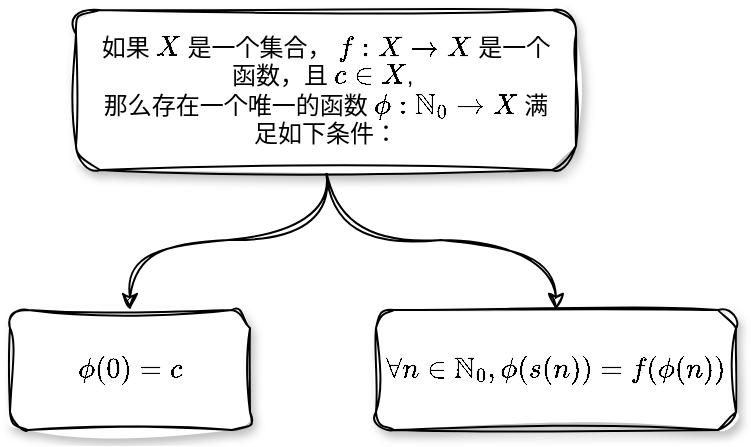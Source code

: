 <mxfile version="26.0.3">
  <diagram name="递归定理" id="qlalfo4uV4p5pu9lVtdo">
    <mxGraphModel dx="2901" dy="1144" grid="1" gridSize="10" guides="1" tooltips="1" connect="1" arrows="1" fold="1" page="1" pageScale="1" pageWidth="827" pageHeight="1169" math="1" shadow="0">
      <root>
        <mxCell id="0" />
        <mxCell id="1" parent="0" />
        <mxCell id="KVMrXZUs3Ibjqwfh2aN_-1" value="$$\phi(0)=c$$" style="rounded=1;whiteSpace=wrap;sketch=1;curveFitting=1;jiggle=2;shadow=1;align=center;labelBackgroundColor=none;html=1;spacingLeft=8;strokeColor=default;verticalAlign=middle;spacingRight=8;fontFamily=Helvetica;fontSize=12;fontColor=default;fillColor=default;" vertex="1" parent="1">
          <mxGeometry x="-753" y="190" width="120" height="60" as="geometry" />
        </mxCell>
        <mxCell id="KVMrXZUs3Ibjqwfh2aN_-2" value="$$\forall n \in \mathbb{N}_0, \phi(s(n)) = f(\phi(n))$$" style="rounded=1;whiteSpace=wrap;sketch=1;curveFitting=1;jiggle=2;shadow=1;align=center;labelBackgroundColor=none;html=1;spacingLeft=8;strokeColor=default;verticalAlign=middle;spacingRight=8;fontFamily=Helvetica;fontSize=12;fontColor=default;fillColor=default;" vertex="1" parent="1">
          <mxGeometry x="-570" y="190" width="180" height="60" as="geometry" />
        </mxCell>
        <mxCell id="KVMrXZUs3Ibjqwfh2aN_-5" value="" style="edgeStyle=orthogonalEdgeStyle;rounded=0;orthogonalLoop=1;jettySize=auto;exitX=0.5;exitY=1;exitDx=0;exitDy=0;entryX=0.5;entryY=0;entryDx=0;entryDy=0;fontFamily=Helvetica;fontSize=12;fontColor=default;sketch=1;jiggle=2;curveFitting=1;strokeColor=default;align=center;verticalAlign=middle;labelBackgroundColor=none;endArrow=classic;curved=1;html=1;spacingLeft=0;" edge="1" parent="1" source="KVMrXZUs3Ibjqwfh2aN_-3" target="KVMrXZUs3Ibjqwfh2aN_-1">
          <mxGeometry relative="1" as="geometry" />
        </mxCell>
        <mxCell id="KVMrXZUs3Ibjqwfh2aN_-6" value="" style="edgeStyle=orthogonalEdgeStyle;rounded=0;orthogonalLoop=1;jettySize=auto;exitX=0.5;exitY=1;exitDx=0;exitDy=0;entryX=0.5;entryY=0;entryDx=0;entryDy=0;fontFamily=Helvetica;fontSize=12;fontColor=default;sketch=1;curveFitting=1;jiggle=2;curved=1;align=center;labelBackgroundColor=none;html=1;spacingLeft=0;" edge="1" parent="1" source="KVMrXZUs3Ibjqwfh2aN_-3" target="KVMrXZUs3Ibjqwfh2aN_-2">
          <mxGeometry relative="1" as="geometry" />
        </mxCell>
        <mxCell id="KVMrXZUs3Ibjqwfh2aN_-3" value="&lt;div&gt;如果 `X` 是一个集合， `f:X \to X` 是一个函数，且 `c \in X`,&amp;nbsp;&lt;/div&gt;&lt;div&gt;那么存在一个唯一的函数 `\phi: \mathbb{N}_0 \to X` 满足如下条件：&lt;/div&gt;" style="rounded=1;whiteSpace=wrap;sketch=1;curveFitting=1;jiggle=2;shadow=1;align=center;labelBackgroundColor=none;html=1;spacingLeft=8;verticalAlign=middle;spacingRight=8;" vertex="1" parent="1">
          <mxGeometry x="-720" y="40" width="250" height="80" as="geometry" />
        </mxCell>
      </root>
    </mxGraphModel>
  </diagram>
</mxfile>
